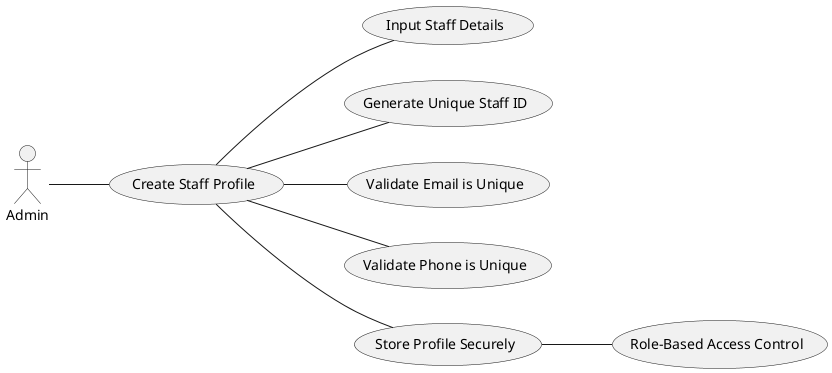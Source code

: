 "@startuml Use Case Diagram for US 5.1.12"

left to right direction

actor Admin as admin

usecase "Create Staff Profile" as create
usecase "Input Staff Details" as input
usecase "Generate Unique Staff ID" as generate
usecase "Validate Email is Unique" as validate_email
usecase "Validate Phone is Unique" as validate_phone
usecase "Store Profile Securely" as store
usecase "Role-Based Access Control" as control

admin -- create
create -- input
create -- generate
create -- validate_email
create -- validate_phone
create -- store
store -- control

@enduml